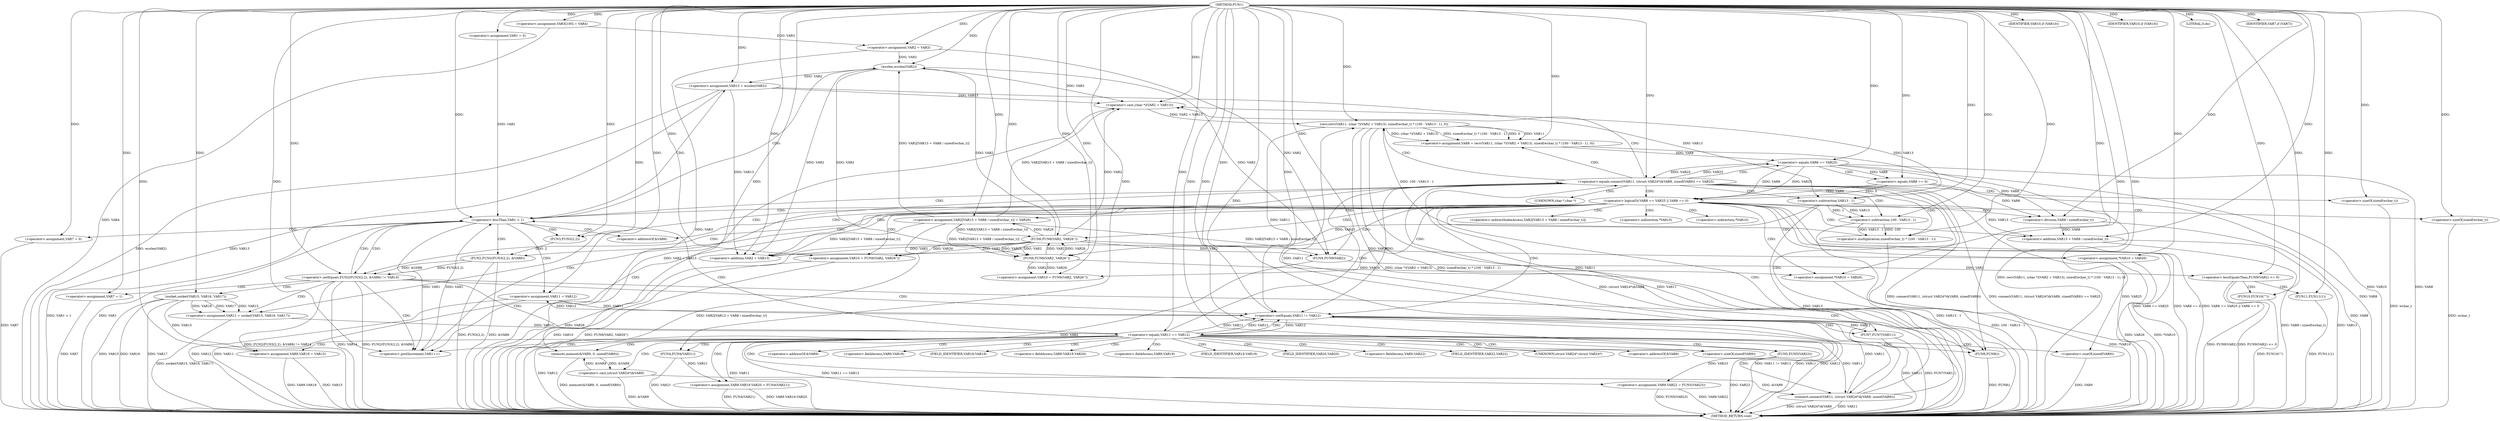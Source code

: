 digraph FUN1 {  
"1000100" [label = "(METHOD,FUN1)" ]
"1000289" [label = "(METHOD_RETURN,void)" ]
"1000105" [label = "(<operator>.assignment,VAR3[100] = VAR4)" ]
"1000108" [label = "(<operator>.assignment,VAR2 = VAR3)" ]
"1000112" [label = "(<operator>.assignment,VAR1 = 0)" ]
"1000115" [label = "(<operator>.lessThan,VAR1 < 1)" ]
"1000118" [label = "(<operator>.postIncrement,VAR1++)" ]
"1000124" [label = "(<operator>.assignment,VAR7 = 0)" ]
"1000131" [label = "(<operator>.assignment,VAR11 = VAR12)" ]
"1000135" [label = "(<operator>.assignment,VAR13 = wcslen(VAR2))" ]
"1000137" [label = "(wcslen,wcslen(VAR2))" ]
"1000142" [label = "(<operator>.notEquals,FUN2(FUN3(2,2), &VAR6) != VAR14)" ]
"1000143" [label = "(FUN2,FUN2(FUN3(2,2), &VAR6))" ]
"1000144" [label = "(FUN3,FUN3(2,2))" ]
"1000152" [label = "(<operator>.assignment,VAR7 = 1)" ]
"1000155" [label = "(<operator>.assignment,VAR11 = socket(VAR15, VAR16, VAR17))" ]
"1000157" [label = "(socket,socket(VAR15, VAR16, VAR17))" ]
"1000162" [label = "(<operator>.equals,VAR11 == VAR12)" ]
"1000167" [label = "(memset,memset(&VAR9, 0, sizeof(VAR9)))" ]
"1000171" [label = "(<operator>.sizeOf,sizeof(VAR9))" ]
"1000173" [label = "(<operator>.assignment,VAR9.VAR18 = VAR15)" ]
"1000178" [label = "(<operator>.assignment,VAR9.VAR19.VAR20 = FUN4(VAR21))" ]
"1000184" [label = "(FUN4,FUN4(VAR21))" ]
"1000186" [label = "(<operator>.assignment,VAR9.VAR22 = FUN5(VAR23))" ]
"1000190" [label = "(FUN5,FUN5(VAR23))" ]
"1000193" [label = "(<operator>.equals,connect(VAR11, (struct VAR24*)&VAR9, sizeof(VAR9)) == VAR25)" ]
"1000194" [label = "(connect,connect(VAR11, (struct VAR24*)&VAR9, sizeof(VAR9)))" ]
"1000196" [label = "(<operator>.cast,(struct VAR24*)&VAR9)" ]
"1000200" [label = "(<operator>.sizeOf,sizeof(VAR9))" ]
"1000205" [label = "(<operator>.assignment,VAR8 = recv(VAR11, (char *)(VAR2 + VAR13), sizeof(wchar_t) * (100 - VAR13 - 1), 0))" ]
"1000207" [label = "(recv,recv(VAR11, (char *)(VAR2 + VAR13), sizeof(wchar_t) * (100 - VAR13 - 1), 0))" ]
"1000209" [label = "(<operator>.cast,(char *)(VAR2 + VAR13))" ]
"1000211" [label = "(<operator>.addition,VAR2 + VAR13)" ]
"1000214" [label = "(<operator>.multiplication,sizeof(wchar_t) * (100 - VAR13 - 1))" ]
"1000215" [label = "(<operator>.sizeOf,sizeof(wchar_t))" ]
"1000217" [label = "(<operator>.subtraction,100 - VAR13 - 1)" ]
"1000219" [label = "(<operator>.subtraction,VAR13 - 1)" ]
"1000224" [label = "(<operator>.logicalOr,VAR8 == VAR25 || VAR8 == 0)" ]
"1000225" [label = "(<operator>.equals,VAR8 == VAR25)" ]
"1000228" [label = "(<operator>.equals,VAR8 == 0)" ]
"1000233" [label = "(<operator>.assignment,VAR2[VAR13 + VAR8 / sizeof(wchar_t)] = VAR26)" ]
"1000236" [label = "(<operator>.addition,VAR13 + VAR8 / sizeof(wchar_t))" ]
"1000238" [label = "(<operator>.division,VAR8 / sizeof(wchar_t))" ]
"1000240" [label = "(<operator>.sizeOf,sizeof(wchar_t))" ]
"1000243" [label = "(<operator>.assignment,VAR10 = FUN6(VAR2, VAR26''))" ]
"1000245" [label = "(FUN6,FUN6(VAR2, VAR26''))" ]
"1000249" [label = "(IDENTIFIER,VAR10,if (VAR10))" ]
"1000251" [label = "(<operator>.assignment,*VAR10 = VAR26)" ]
"1000255" [label = "(<operator>.assignment,VAR10 = FUN6(VAR2, VAR26''))" ]
"1000257" [label = "(FUN6,FUN6(VAR2, VAR26''))" ]
"1000261" [label = "(IDENTIFIER,VAR10,if (VAR10))" ]
"1000263" [label = "(<operator>.assignment,*VAR10 = VAR26)" ]
"1000267" [label = "(LITERAL,0,do)" ]
"1000269" [label = "(<operator>.notEquals,VAR11 != VAR12)" ]
"1000273" [label = "(FUN7,FUN7(VAR11))" ]
"1000276" [label = "(IDENTIFIER,VAR7,if (VAR7))" ]
"1000278" [label = "(FUN8,FUN8())" ]
"1000280" [label = "(<operator>.lessEqualsThan,FUN9(VAR2) <= 0)" ]
"1000281" [label = "(FUN9,FUN9(VAR2))" ]
"1000285" [label = "(FUN10,FUN10(\"\"))" ]
"1000287" [label = "(FUN11,FUN11(1))" ]
"1000147" [label = "(<operator>.addressOf,&VAR6)" ]
"1000168" [label = "(<operator>.addressOf,&VAR9)" ]
"1000174" [label = "(<operator>.fieldAccess,VAR9.VAR18)" ]
"1000176" [label = "(FIELD_IDENTIFIER,VAR18,VAR18)" ]
"1000179" [label = "(<operator>.fieldAccess,VAR9.VAR19.VAR20)" ]
"1000180" [label = "(<operator>.fieldAccess,VAR9.VAR19)" ]
"1000182" [label = "(FIELD_IDENTIFIER,VAR19,VAR19)" ]
"1000183" [label = "(FIELD_IDENTIFIER,VAR20,VAR20)" ]
"1000187" [label = "(<operator>.fieldAccess,VAR9.VAR22)" ]
"1000189" [label = "(FIELD_IDENTIFIER,VAR22,VAR22)" ]
"1000197" [label = "(UNKNOWN,struct VAR24*,struct VAR24*)" ]
"1000198" [label = "(<operator>.addressOf,&VAR9)" ]
"1000210" [label = "(UNKNOWN,char *,char *)" ]
"1000234" [label = "(<operator>.indirectIndexAccess,VAR2[VAR13 + VAR8 / sizeof(wchar_t)])" ]
"1000252" [label = "(<operator>.indirection,*VAR10)" ]
"1000264" [label = "(<operator>.indirection,*VAR10)" ]
  "1000184" -> "1000289"  [ label = "DDG: VAR21"] 
  "1000131" -> "1000289"  [ label = "DDG: VAR11"] 
  "1000273" -> "1000289"  [ label = "DDG: FUN7(VAR11)"] 
  "1000257" -> "1000289"  [ label = "DDG: VAR26"] 
  "1000157" -> "1000289"  [ label = "DDG: VAR16"] 
  "1000162" -> "1000289"  [ label = "DDG: VAR12"] 
  "1000186" -> "1000289"  [ label = "DDG: VAR9.VAR22"] 
  "1000142" -> "1000289"  [ label = "DDG: FUN2(FUN3(2,2), &VAR6) != VAR14"] 
  "1000224" -> "1000289"  [ label = "DDG: VAR8 == VAR25"] 
  "1000124" -> "1000289"  [ label = "DDG: VAR7"] 
  "1000193" -> "1000289"  [ label = "DDG: connect(VAR11, (struct VAR24*)&VAR9, sizeof(VAR9))"] 
  "1000200" -> "1000289"  [ label = "DDG: VAR9"] 
  "1000225" -> "1000289"  [ label = "DDG: VAR25"] 
  "1000236" -> "1000289"  [ label = "DDG: VAR13"] 
  "1000207" -> "1000289"  [ label = "DDG: (char *)(VAR2 + VAR13)"] 
  "1000285" -> "1000289"  [ label = "DDG: FUN10(\"\")"] 
  "1000281" -> "1000289"  [ label = "DDG: VAR2"] 
  "1000105" -> "1000289"  [ label = "DDG: VAR4"] 
  "1000238" -> "1000289"  [ label = "DDG: VAR8"] 
  "1000280" -> "1000289"  [ label = "DDG: FUN9(VAR2) <= 0"] 
  "1000186" -> "1000289"  [ label = "DDG: FUN5(VAR23)"] 
  "1000215" -> "1000289"  [ label = "DDG: wchar_t"] 
  "1000155" -> "1000289"  [ label = "DDG: socket(VAR15, VAR16, VAR17)"] 
  "1000287" -> "1000289"  [ label = "DDG: FUN11(1)"] 
  "1000178" -> "1000289"  [ label = "DDG: VAR9.VAR19.VAR20"] 
  "1000225" -> "1000289"  [ label = "DDG: VAR8"] 
  "1000217" -> "1000289"  [ label = "DDG: VAR13 - 1"] 
  "1000214" -> "1000289"  [ label = "DDG: 100 - VAR13 - 1"] 
  "1000236" -> "1000289"  [ label = "DDG: VAR8 / sizeof(wchar_t)"] 
  "1000157" -> "1000289"  [ label = "DDG: VAR17"] 
  "1000224" -> "1000289"  [ label = "DDG: VAR8 == 0"] 
  "1000207" -> "1000289"  [ label = "DDG: sizeof(wchar_t) * (100 - VAR13 - 1)"] 
  "1000269" -> "1000289"  [ label = "DDG: VAR11 != VAR12"] 
  "1000194" -> "1000289"  [ label = "DDG: VAR11"] 
  "1000178" -> "1000289"  [ label = "DDG: FUN4(VAR21)"] 
  "1000228" -> "1000289"  [ label = "DDG: VAR8"] 
  "1000251" -> "1000289"  [ label = "DDG: *VAR10"] 
  "1000157" -> "1000289"  [ label = "DDG: VAR15"] 
  "1000143" -> "1000289"  [ label = "DDG: FUN3(2,2)"] 
  "1000167" -> "1000289"  [ label = "DDG: memset(&VAR9, 0, sizeof(VAR9))"] 
  "1000190" -> "1000289"  [ label = "DDG: VAR23"] 
  "1000263" -> "1000289"  [ label = "DDG: *VAR10"] 
  "1000115" -> "1000289"  [ label = "DDG: VAR1 < 1"] 
  "1000273" -> "1000289"  [ label = "DDG: VAR11"] 
  "1000207" -> "1000289"  [ label = "DDG: VAR11"] 
  "1000142" -> "1000289"  [ label = "DDG: VAR14"] 
  "1000205" -> "1000289"  [ label = "DDG: recv(VAR11, (char *)(VAR2 + VAR13), sizeof(wchar_t) * (100 - VAR13 - 1), 0)"] 
  "1000263" -> "1000289"  [ label = "DDG: VAR26"] 
  "1000152" -> "1000289"  [ label = "DDG: VAR7"] 
  "1000278" -> "1000289"  [ label = "DDG: FUN8()"] 
  "1000131" -> "1000289"  [ label = "DDG: VAR12"] 
  "1000193" -> "1000289"  [ label = "DDG: connect(VAR11, (struct VAR24*)&VAR9, sizeof(VAR9)) == VAR25"] 
  "1000209" -> "1000289"  [ label = "DDG: VAR2 + VAR13"] 
  "1000280" -> "1000289"  [ label = "DDG: FUN9(VAR2)"] 
  "1000108" -> "1000289"  [ label = "DDG: VAR3"] 
  "1000233" -> "1000289"  [ label = "DDG: VAR2[VAR13 + VAR8 / sizeof(wchar_t)]"] 
  "1000142" -> "1000289"  [ label = "DDG: FUN2(FUN3(2,2), &VAR6)"] 
  "1000135" -> "1000289"  [ label = "DDG: VAR13"] 
  "1000219" -> "1000289"  [ label = "DDG: VAR13"] 
  "1000173" -> "1000289"  [ label = "DDG: VAR15"] 
  "1000269" -> "1000289"  [ label = "DDG: VAR11"] 
  "1000255" -> "1000289"  [ label = "DDG: FUN6(VAR2, VAR26'')"] 
  "1000255" -> "1000289"  [ label = "DDG: VAR10"] 
  "1000162" -> "1000289"  [ label = "DDG: VAR11"] 
  "1000194" -> "1000289"  [ label = "DDG: (struct VAR24*)&VAR9"] 
  "1000162" -> "1000289"  [ label = "DDG: VAR11 == VAR12"] 
  "1000240" -> "1000289"  [ label = "DDG: wchar_t"] 
  "1000143" -> "1000289"  [ label = "DDG: &VAR6"] 
  "1000269" -> "1000289"  [ label = "DDG: VAR12"] 
  "1000115" -> "1000289"  [ label = "DDG: VAR1"] 
  "1000173" -> "1000289"  [ label = "DDG: VAR9.VAR18"] 
  "1000135" -> "1000289"  [ label = "DDG: wcslen(VAR2)"] 
  "1000224" -> "1000289"  [ label = "DDG: VAR8 == VAR25 || VAR8 == 0"] 
  "1000196" -> "1000289"  [ label = "DDG: &VAR9"] 
  "1000193" -> "1000289"  [ label = "DDG: VAR25"] 
  "1000100" -> "1000105"  [ label = "DDG: "] 
  "1000105" -> "1000108"  [ label = "DDG: VAR3"] 
  "1000100" -> "1000108"  [ label = "DDG: "] 
  "1000100" -> "1000112"  [ label = "DDG: "] 
  "1000112" -> "1000115"  [ label = "DDG: VAR1"] 
  "1000118" -> "1000115"  [ label = "DDG: VAR1"] 
  "1000100" -> "1000115"  [ label = "DDG: "] 
  "1000115" -> "1000118"  [ label = "DDG: VAR1"] 
  "1000100" -> "1000118"  [ label = "DDG: "] 
  "1000100" -> "1000124"  [ label = "DDG: "] 
  "1000269" -> "1000131"  [ label = "DDG: VAR12"] 
  "1000100" -> "1000131"  [ label = "DDG: "] 
  "1000137" -> "1000135"  [ label = "DDG: VAR2"] 
  "1000100" -> "1000135"  [ label = "DDG: "] 
  "1000257" -> "1000137"  [ label = "DDG: VAR2"] 
  "1000233" -> "1000137"  [ label = "DDG: VAR2[VAR13 + VAR8 / sizeof(wchar_t)]"] 
  "1000108" -> "1000137"  [ label = "DDG: VAR2"] 
  "1000100" -> "1000137"  [ label = "DDG: "] 
  "1000143" -> "1000142"  [ label = "DDG: FUN3(2,2)"] 
  "1000143" -> "1000142"  [ label = "DDG: &VAR6"] 
  "1000144" -> "1000143"  [ label = "DDG: 2"] 
  "1000100" -> "1000144"  [ label = "DDG: "] 
  "1000100" -> "1000142"  [ label = "DDG: "] 
  "1000100" -> "1000152"  [ label = "DDG: "] 
  "1000157" -> "1000155"  [ label = "DDG: VAR15"] 
  "1000157" -> "1000155"  [ label = "DDG: VAR16"] 
  "1000157" -> "1000155"  [ label = "DDG: VAR17"] 
  "1000100" -> "1000155"  [ label = "DDG: "] 
  "1000100" -> "1000157"  [ label = "DDG: "] 
  "1000155" -> "1000162"  [ label = "DDG: VAR11"] 
  "1000100" -> "1000162"  [ label = "DDG: "] 
  "1000269" -> "1000162"  [ label = "DDG: VAR12"] 
  "1000196" -> "1000167"  [ label = "DDG: &VAR9"] 
  "1000100" -> "1000167"  [ label = "DDG: "] 
  "1000100" -> "1000171"  [ label = "DDG: "] 
  "1000157" -> "1000173"  [ label = "DDG: VAR15"] 
  "1000100" -> "1000173"  [ label = "DDG: "] 
  "1000184" -> "1000178"  [ label = "DDG: VAR21"] 
  "1000100" -> "1000184"  [ label = "DDG: "] 
  "1000190" -> "1000186"  [ label = "DDG: VAR23"] 
  "1000100" -> "1000190"  [ label = "DDG: "] 
  "1000194" -> "1000193"  [ label = "DDG: VAR11"] 
  "1000194" -> "1000193"  [ label = "DDG: (struct VAR24*)&VAR9"] 
  "1000162" -> "1000194"  [ label = "DDG: VAR11"] 
  "1000100" -> "1000194"  [ label = "DDG: "] 
  "1000196" -> "1000194"  [ label = "DDG: &VAR9"] 
  "1000167" -> "1000196"  [ label = "DDG: &VAR9"] 
  "1000100" -> "1000200"  [ label = "DDG: "] 
  "1000225" -> "1000193"  [ label = "DDG: VAR25"] 
  "1000100" -> "1000193"  [ label = "DDG: "] 
  "1000207" -> "1000205"  [ label = "DDG: VAR11"] 
  "1000207" -> "1000205"  [ label = "DDG: (char *)(VAR2 + VAR13)"] 
  "1000207" -> "1000205"  [ label = "DDG: sizeof(wchar_t) * (100 - VAR13 - 1)"] 
  "1000207" -> "1000205"  [ label = "DDG: 0"] 
  "1000100" -> "1000205"  [ label = "DDG: "] 
  "1000194" -> "1000207"  [ label = "DDG: VAR11"] 
  "1000100" -> "1000207"  [ label = "DDG: "] 
  "1000209" -> "1000207"  [ label = "DDG: VAR2 + VAR13"] 
  "1000257" -> "1000209"  [ label = "DDG: VAR2"] 
  "1000233" -> "1000209"  [ label = "DDG: VAR2[VAR13 + VAR8 / sizeof(wchar_t)]"] 
  "1000137" -> "1000209"  [ label = "DDG: VAR2"] 
  "1000100" -> "1000209"  [ label = "DDG: "] 
  "1000135" -> "1000209"  [ label = "DDG: VAR13"] 
  "1000219" -> "1000209"  [ label = "DDG: VAR13"] 
  "1000257" -> "1000211"  [ label = "DDG: VAR2"] 
  "1000233" -> "1000211"  [ label = "DDG: VAR2[VAR13 + VAR8 / sizeof(wchar_t)]"] 
  "1000137" -> "1000211"  [ label = "DDG: VAR2"] 
  "1000100" -> "1000211"  [ label = "DDG: "] 
  "1000135" -> "1000211"  [ label = "DDG: VAR13"] 
  "1000219" -> "1000211"  [ label = "DDG: VAR13"] 
  "1000214" -> "1000207"  [ label = "DDG: 100 - VAR13 - 1"] 
  "1000100" -> "1000214"  [ label = "DDG: "] 
  "1000100" -> "1000215"  [ label = "DDG: "] 
  "1000217" -> "1000214"  [ label = "DDG: 100"] 
  "1000217" -> "1000214"  [ label = "DDG: VAR13 - 1"] 
  "1000100" -> "1000217"  [ label = "DDG: "] 
  "1000219" -> "1000217"  [ label = "DDG: VAR13"] 
  "1000219" -> "1000217"  [ label = "DDG: 1"] 
  "1000100" -> "1000219"  [ label = "DDG: "] 
  "1000135" -> "1000219"  [ label = "DDG: VAR13"] 
  "1000225" -> "1000224"  [ label = "DDG: VAR8"] 
  "1000225" -> "1000224"  [ label = "DDG: VAR25"] 
  "1000205" -> "1000225"  [ label = "DDG: VAR8"] 
  "1000100" -> "1000225"  [ label = "DDG: "] 
  "1000193" -> "1000225"  [ label = "DDG: VAR25"] 
  "1000228" -> "1000224"  [ label = "DDG: VAR8"] 
  "1000228" -> "1000224"  [ label = "DDG: 0"] 
  "1000225" -> "1000228"  [ label = "DDG: VAR8"] 
  "1000100" -> "1000228"  [ label = "DDG: "] 
  "1000257" -> "1000233"  [ label = "DDG: VAR26"] 
  "1000100" -> "1000233"  [ label = "DDG: "] 
  "1000219" -> "1000236"  [ label = "DDG: VAR13"] 
  "1000100" -> "1000236"  [ label = "DDG: "] 
  "1000238" -> "1000236"  [ label = "DDG: VAR8"] 
  "1000225" -> "1000238"  [ label = "DDG: VAR8"] 
  "1000228" -> "1000238"  [ label = "DDG: VAR8"] 
  "1000100" -> "1000238"  [ label = "DDG: "] 
  "1000100" -> "1000240"  [ label = "DDG: "] 
  "1000245" -> "1000243"  [ label = "DDG: VAR2"] 
  "1000245" -> "1000243"  [ label = "DDG: VAR26"] 
  "1000100" -> "1000243"  [ label = "DDG: "] 
  "1000233" -> "1000245"  [ label = "DDG: VAR2[VAR13 + VAR8 / sizeof(wchar_t)]"] 
  "1000100" -> "1000245"  [ label = "DDG: "] 
  "1000257" -> "1000245"  [ label = "DDG: VAR2"] 
  "1000137" -> "1000245"  [ label = "DDG: VAR2"] 
  "1000257" -> "1000245"  [ label = "DDG: VAR26"] 
  "1000100" -> "1000249"  [ label = "DDG: "] 
  "1000245" -> "1000251"  [ label = "DDG: VAR26"] 
  "1000100" -> "1000251"  [ label = "DDG: "] 
  "1000257" -> "1000255"  [ label = "DDG: VAR2"] 
  "1000257" -> "1000255"  [ label = "DDG: VAR26"] 
  "1000100" -> "1000255"  [ label = "DDG: "] 
  "1000233" -> "1000257"  [ label = "DDG: VAR2[VAR13 + VAR8 / sizeof(wchar_t)]"] 
  "1000245" -> "1000257"  [ label = "DDG: VAR2"] 
  "1000100" -> "1000257"  [ label = "DDG: "] 
  "1000245" -> "1000257"  [ label = "DDG: VAR26"] 
  "1000100" -> "1000261"  [ label = "DDG: "] 
  "1000257" -> "1000263"  [ label = "DDG: VAR26"] 
  "1000100" -> "1000263"  [ label = "DDG: "] 
  "1000100" -> "1000267"  [ label = "DDG: "] 
  "1000131" -> "1000269"  [ label = "DDG: VAR11"] 
  "1000194" -> "1000269"  [ label = "DDG: VAR11"] 
  "1000207" -> "1000269"  [ label = "DDG: VAR11"] 
  "1000162" -> "1000269"  [ label = "DDG: VAR11"] 
  "1000100" -> "1000269"  [ label = "DDG: "] 
  "1000162" -> "1000269"  [ label = "DDG: VAR12"] 
  "1000269" -> "1000273"  [ label = "DDG: VAR11"] 
  "1000100" -> "1000273"  [ label = "DDG: "] 
  "1000100" -> "1000276"  [ label = "DDG: "] 
  "1000100" -> "1000278"  [ label = "DDG: "] 
  "1000281" -> "1000280"  [ label = "DDG: VAR2"] 
  "1000257" -> "1000281"  [ label = "DDG: VAR2"] 
  "1000233" -> "1000281"  [ label = "DDG: VAR2[VAR13 + VAR8 / sizeof(wchar_t)]"] 
  "1000137" -> "1000281"  [ label = "DDG: VAR2"] 
  "1000108" -> "1000281"  [ label = "DDG: VAR2"] 
  "1000100" -> "1000281"  [ label = "DDG: "] 
  "1000100" -> "1000280"  [ label = "DDG: "] 
  "1000100" -> "1000285"  [ label = "DDG: "] 
  "1000100" -> "1000287"  [ label = "DDG: "] 
  "1000115" -> "1000142"  [ label = "CDG: "] 
  "1000115" -> "1000144"  [ label = "CDG: "] 
  "1000115" -> "1000135"  [ label = "CDG: "] 
  "1000115" -> "1000131"  [ label = "CDG: "] 
  "1000115" -> "1000143"  [ label = "CDG: "] 
  "1000115" -> "1000137"  [ label = "CDG: "] 
  "1000115" -> "1000124"  [ label = "CDG: "] 
  "1000115" -> "1000147"  [ label = "CDG: "] 
  "1000142" -> "1000157"  [ label = "CDG: "] 
  "1000142" -> "1000152"  [ label = "CDG: "] 
  "1000142" -> "1000155"  [ label = "CDG: "] 
  "1000142" -> "1000162"  [ label = "CDG: "] 
  "1000142" -> "1000269"  [ label = "CDG: "] 
  "1000142" -> "1000118"  [ label = "CDG: "] 
  "1000142" -> "1000115"  [ label = "CDG: "] 
  "1000142" -> "1000278"  [ label = "CDG: "] 
  "1000162" -> "1000200"  [ label = "CDG: "] 
  "1000162" -> "1000174"  [ label = "CDG: "] 
  "1000162" -> "1000182"  [ label = "CDG: "] 
  "1000162" -> "1000197"  [ label = "CDG: "] 
  "1000162" -> "1000180"  [ label = "CDG: "] 
  "1000162" -> "1000183"  [ label = "CDG: "] 
  "1000162" -> "1000190"  [ label = "CDG: "] 
  "1000162" -> "1000167"  [ label = "CDG: "] 
  "1000162" -> "1000179"  [ label = "CDG: "] 
  "1000162" -> "1000194"  [ label = "CDG: "] 
  "1000162" -> "1000176"  [ label = "CDG: "] 
  "1000162" -> "1000198"  [ label = "CDG: "] 
  "1000162" -> "1000187"  [ label = "CDG: "] 
  "1000162" -> "1000186"  [ label = "CDG: "] 
  "1000162" -> "1000189"  [ label = "CDG: "] 
  "1000162" -> "1000196"  [ label = "CDG: "] 
  "1000162" -> "1000168"  [ label = "CDG: "] 
  "1000162" -> "1000178"  [ label = "CDG: "] 
  "1000162" -> "1000173"  [ label = "CDG: "] 
  "1000162" -> "1000171"  [ label = "CDG: "] 
  "1000162" -> "1000193"  [ label = "CDG: "] 
  "1000162" -> "1000184"  [ label = "CDG: "] 
  "1000162" -> "1000269"  [ label = "CDG: "] 
  "1000162" -> "1000118"  [ label = "CDG: "] 
  "1000162" -> "1000115"  [ label = "CDG: "] 
  "1000162" -> "1000278"  [ label = "CDG: "] 
  "1000193" -> "1000211"  [ label = "CDG: "] 
  "1000193" -> "1000219"  [ label = "CDG: "] 
  "1000193" -> "1000210"  [ label = "CDG: "] 
  "1000193" -> "1000214"  [ label = "CDG: "] 
  "1000193" -> "1000224"  [ label = "CDG: "] 
  "1000193" -> "1000217"  [ label = "CDG: "] 
  "1000193" -> "1000215"  [ label = "CDG: "] 
  "1000193" -> "1000225"  [ label = "CDG: "] 
  "1000193" -> "1000207"  [ label = "CDG: "] 
  "1000193" -> "1000205"  [ label = "CDG: "] 
  "1000193" -> "1000209"  [ label = "CDG: "] 
  "1000193" -> "1000269"  [ label = "CDG: "] 
  "1000193" -> "1000118"  [ label = "CDG: "] 
  "1000193" -> "1000115"  [ label = "CDG: "] 
  "1000193" -> "1000278"  [ label = "CDG: "] 
  "1000224" -> "1000238"  [ label = "CDG: "] 
  "1000224" -> "1000233"  [ label = "CDG: "] 
  "1000224" -> "1000255"  [ label = "CDG: "] 
  "1000224" -> "1000243"  [ label = "CDG: "] 
  "1000224" -> "1000236"  [ label = "CDG: "] 
  "1000224" -> "1000240"  [ label = "CDG: "] 
  "1000224" -> "1000245"  [ label = "CDG: "] 
  "1000224" -> "1000234"  [ label = "CDG: "] 
  "1000224" -> "1000257"  [ label = "CDG: "] 
  "1000224" -> "1000263"  [ label = "CDG: "] 
  "1000224" -> "1000264"  [ label = "CDG: "] 
  "1000224" -> "1000269"  [ label = "CDG: "] 
  "1000224" -> "1000118"  [ label = "CDG: "] 
  "1000224" -> "1000115"  [ label = "CDG: "] 
  "1000224" -> "1000278"  [ label = "CDG: "] 
  "1000224" -> "1000142"  [ label = "CDG: "] 
  "1000224" -> "1000144"  [ label = "CDG: "] 
  "1000224" -> "1000143"  [ label = "CDG: "] 
  "1000224" -> "1000147"  [ label = "CDG: "] 
  "1000224" -> "1000251"  [ label = "CDG: "] 
  "1000224" -> "1000252"  [ label = "CDG: "] 
  "1000225" -> "1000228"  [ label = "CDG: "] 
  "1000269" -> "1000273"  [ label = "CDG: "] 
  "1000280" -> "1000285"  [ label = "CDG: "] 
  "1000280" -> "1000287"  [ label = "CDG: "] 
}
